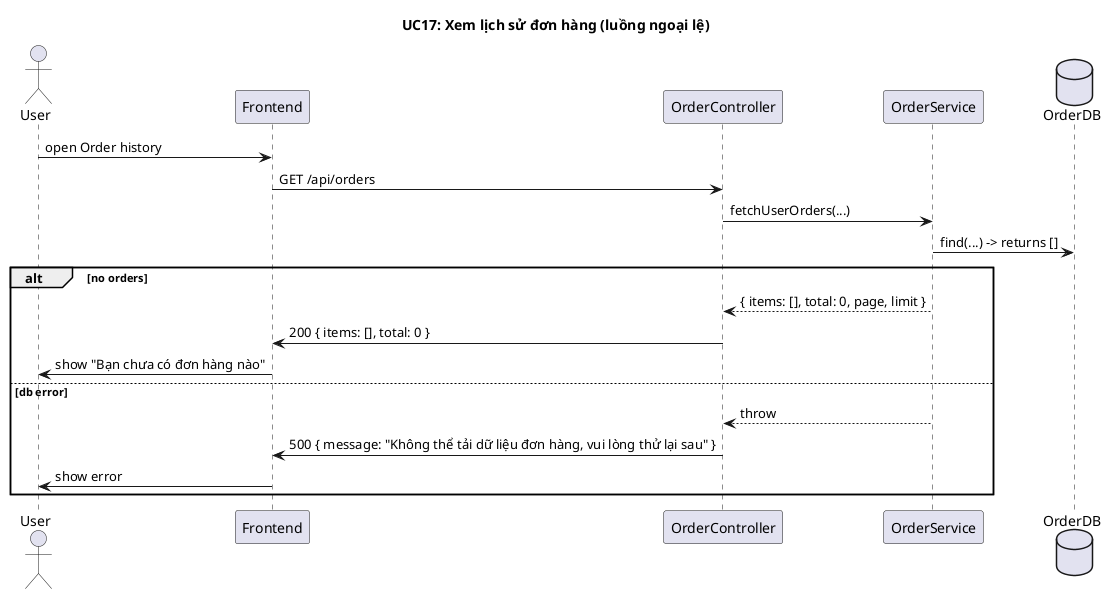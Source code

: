 @startuml UC17_ListOrders_EmptyOrError

title UC17: Xem lịch sử đơn hàng (luồng ngoại lệ)

actor User
participant Frontend
participant OrderController
participant OrderService
database OrderDB

User -> Frontend: open Order history
Frontend -> OrderController: GET /api/orders
OrderController -> OrderService: fetchUserOrders(...)
OrderService -> OrderDB: find(...) -> returns []
alt no orders
  OrderService --> OrderController: { items: [], total: 0, page, limit }
  OrderController -> Frontend: 200 { items: [], total: 0 }
  Frontend -> User: show "Bạn chưa có đơn hàng nào"
else db error
  OrderService --> OrderController: throw
  OrderController -> Frontend: 500 { message: "Không thể tải dữ liệu đơn hàng, vui lòng thử lại sau" }
  Frontend -> User: show error
end
@enduml
